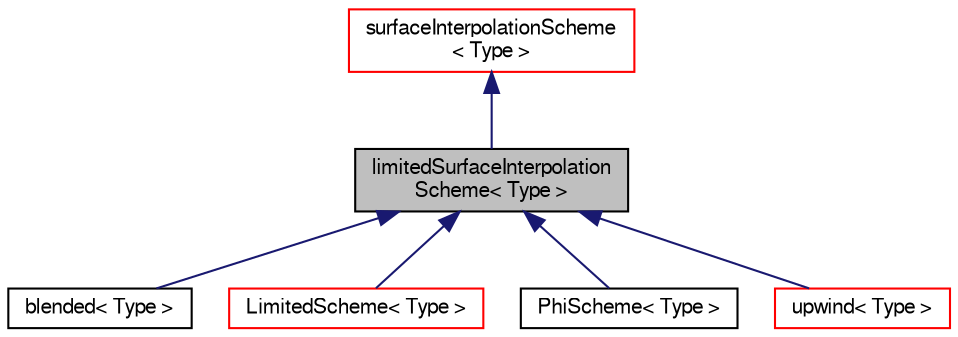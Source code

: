 digraph "limitedSurfaceInterpolationScheme&lt; Type &gt;"
{
  bgcolor="transparent";
  edge [fontname="FreeSans",fontsize="10",labelfontname="FreeSans",labelfontsize="10"];
  node [fontname="FreeSans",fontsize="10",shape=record];
  Node0 [label="limitedSurfaceInterpolation\lScheme\< Type \>",height=0.2,width=0.4,color="black", fillcolor="grey75", style="filled", fontcolor="black"];
  Node1 -> Node0 [dir="back",color="midnightblue",fontsize="10",style="solid",fontname="FreeSans"];
  Node1 [label="surfaceInterpolationScheme\l\< Type \>",height=0.2,width=0.4,color="red",URL="$a23278.html",tooltip="Abstract base class for surface interpolation schemes. "];
  Node0 -> Node3 [dir="back",color="midnightblue",fontsize="10",style="solid",fontname="FreeSans"];
  Node3 [label="blended\< Type \>",height=0.2,width=0.4,color="black",URL="$a22966.html",tooltip="linear/upwind blended differencing scheme. "];
  Node0 -> Node4 [dir="back",color="midnightblue",fontsize="10",style="solid",fontname="FreeSans"];
  Node4 [label="LimitedScheme\< Type \>",height=0.2,width=0.4,color="red",URL="$a23014.html",tooltip="Class to create NVD/TVD limited weighting-factors. "];
  Node0 -> Node7 [dir="back",color="midnightblue",fontsize="10",style="solid",fontname="FreeSans"];
  Node7 [label="PhiScheme\< Type \>",height=0.2,width=0.4,color="black",URL="$a23062.html",tooltip="Class to create the weighting-factors based on the face-flux. "];
  Node0 -> Node8 [dir="back",color="midnightblue",fontsize="10",style="solid",fontname="FreeSans"];
  Node8 [label="upwind\< Type \>",height=0.2,width=0.4,color="red",URL="$a23086.html",tooltip="Upwind differencing scheme class. "];
}
